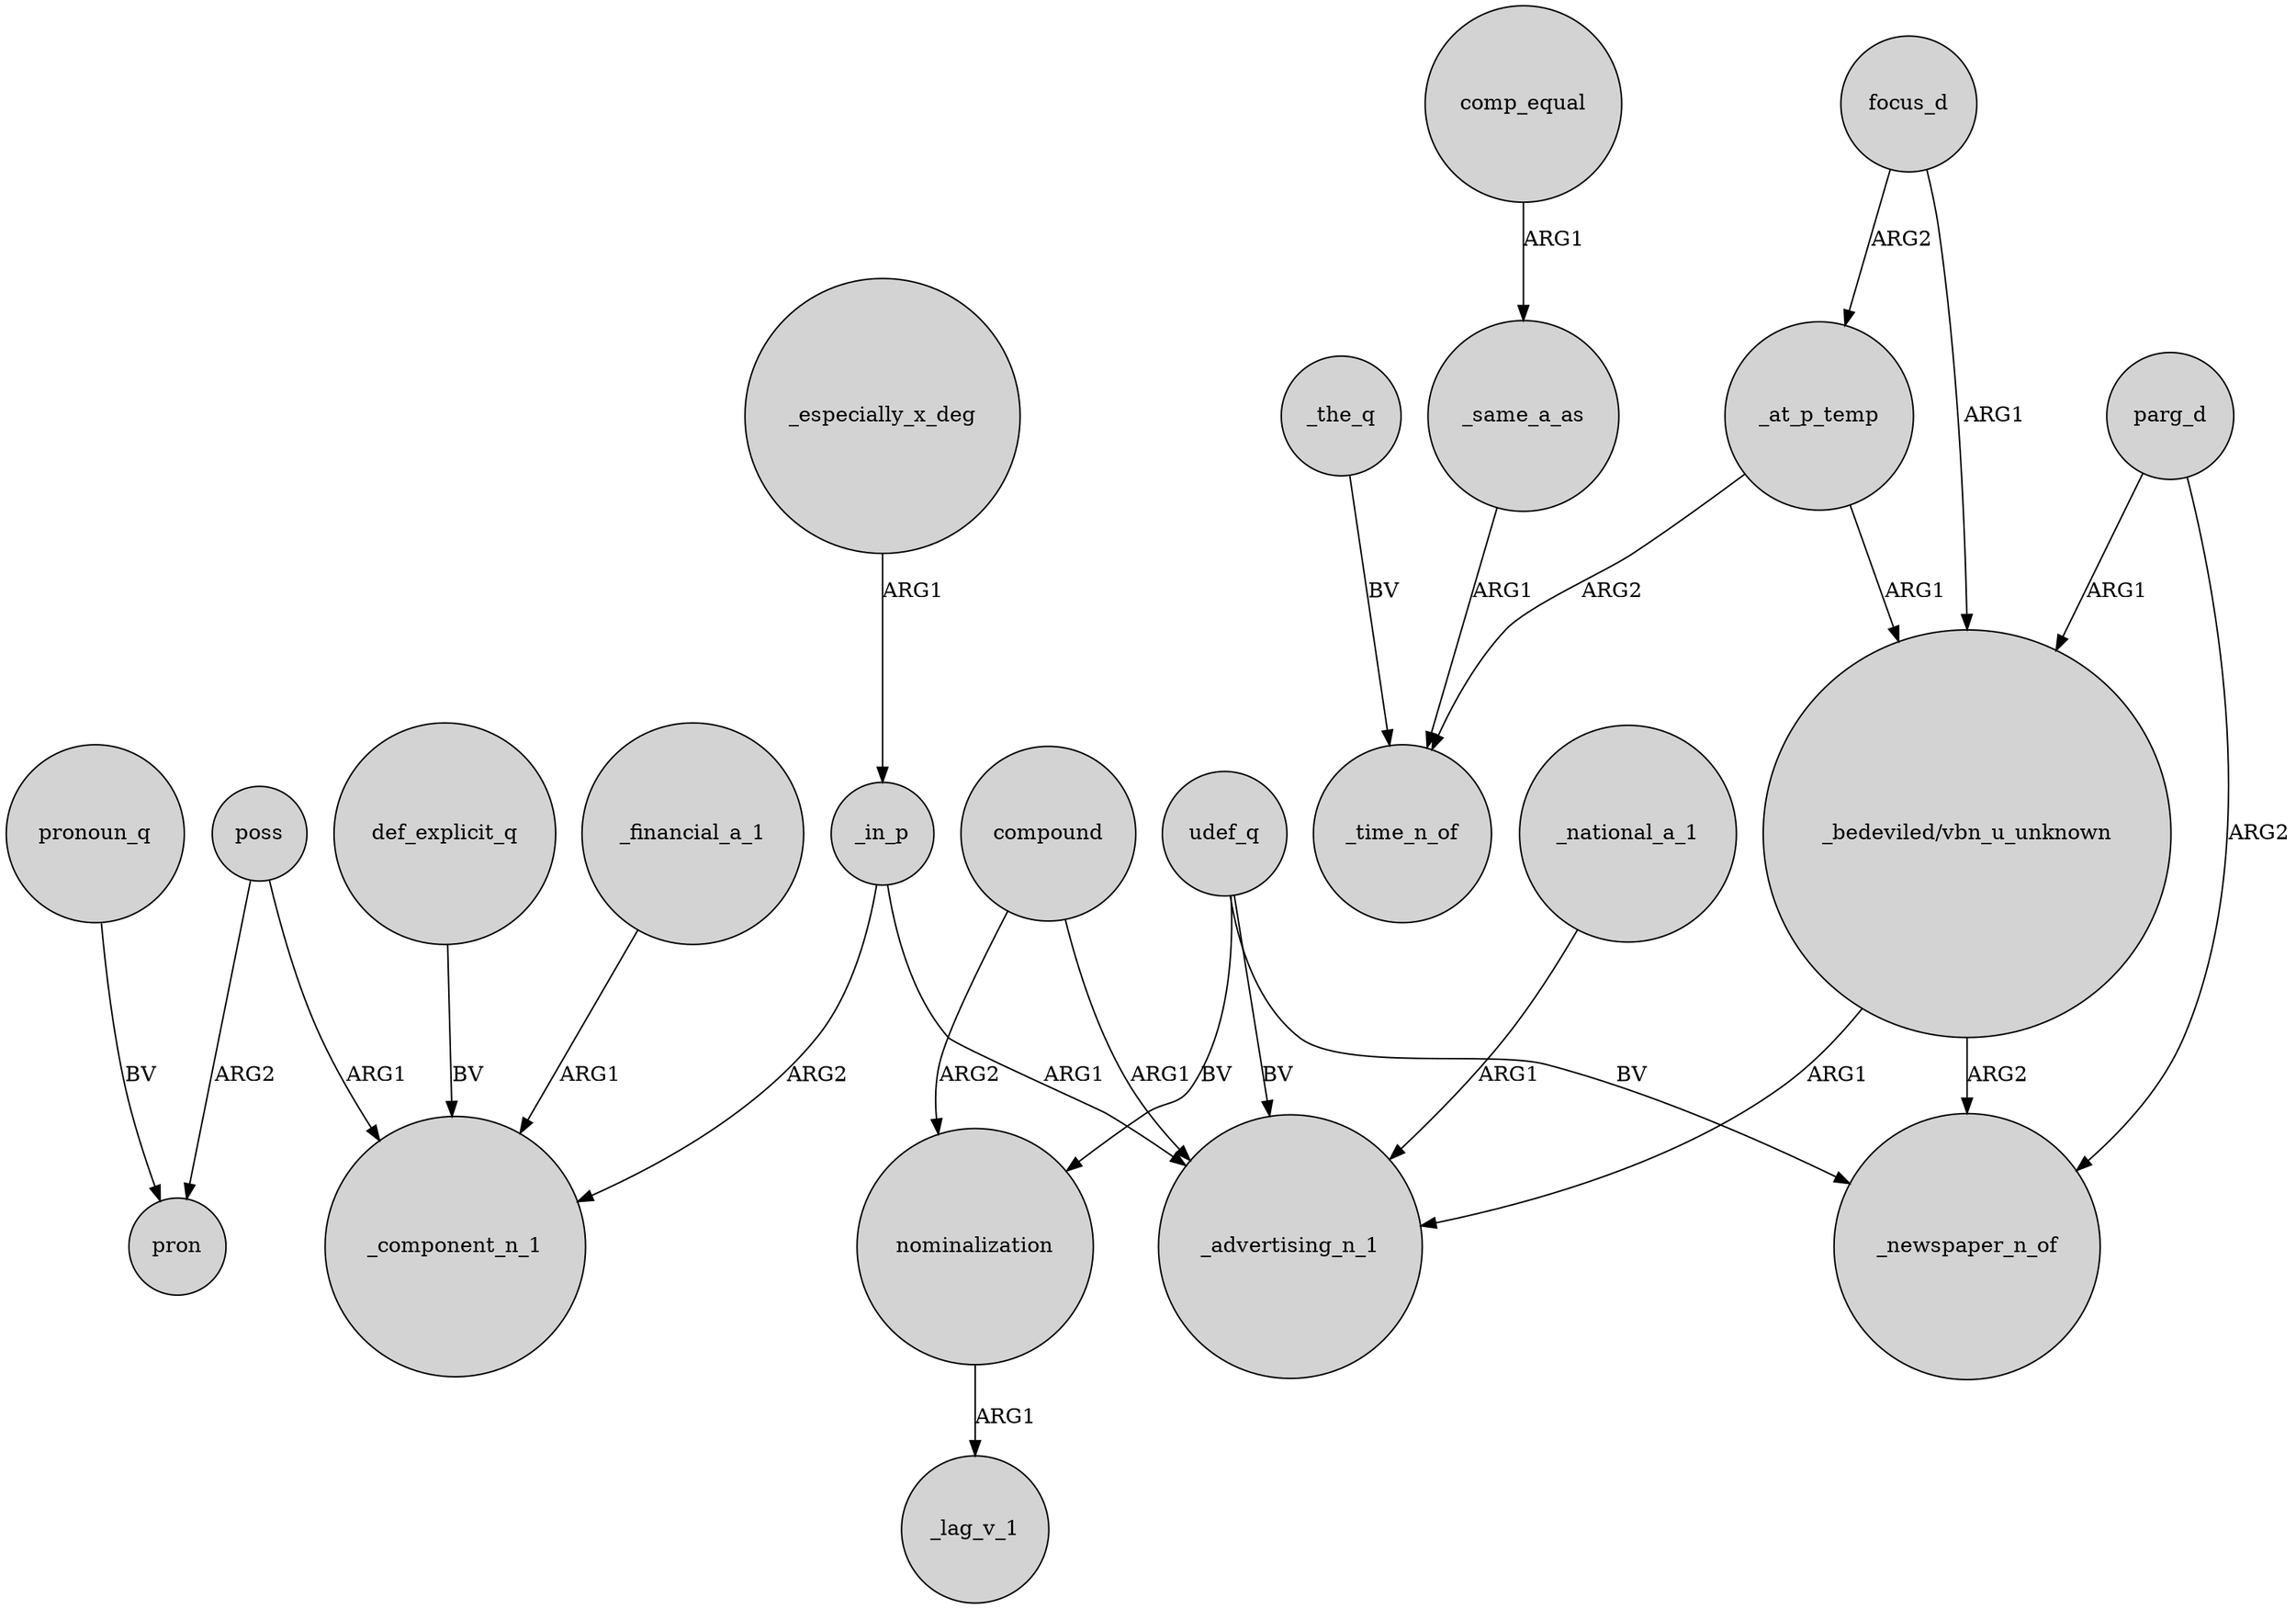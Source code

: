 digraph {
	node [shape=circle style=filled]
	_in_p -> _component_n_1 [label=ARG2]
	_at_p_temp -> "_bedeviled/vbn_u_unknown" [label=ARG1]
	compound -> _advertising_n_1 [label=ARG1]
	"_bedeviled/vbn_u_unknown" -> _advertising_n_1 [label=ARG1]
	udef_q -> nominalization [label=BV]
	udef_q -> _newspaper_n_of [label=BV]
	compound -> nominalization [label=ARG2]
	parg_d -> "_bedeviled/vbn_u_unknown" [label=ARG1]
	_same_a_as -> _time_n_of [label=ARG1]
	pronoun_q -> pron [label=BV]
	poss -> pron [label=ARG2]
	udef_q -> _advertising_n_1 [label=BV]
	def_explicit_q -> _component_n_1 [label=BV]
	_at_p_temp -> _time_n_of [label=ARG2]
	_the_q -> _time_n_of [label=BV]
	nominalization -> _lag_v_1 [label=ARG1]
	parg_d -> _newspaper_n_of [label=ARG2]
	_national_a_1 -> _advertising_n_1 [label=ARG1]
	_especially_x_deg -> _in_p [label=ARG1]
	"_bedeviled/vbn_u_unknown" -> _newspaper_n_of [label=ARG2]
	focus_d -> "_bedeviled/vbn_u_unknown" [label=ARG1]
	_financial_a_1 -> _component_n_1 [label=ARG1]
	focus_d -> _at_p_temp [label=ARG2]
	poss -> _component_n_1 [label=ARG1]
	comp_equal -> _same_a_as [label=ARG1]
	_in_p -> _advertising_n_1 [label=ARG1]
}
